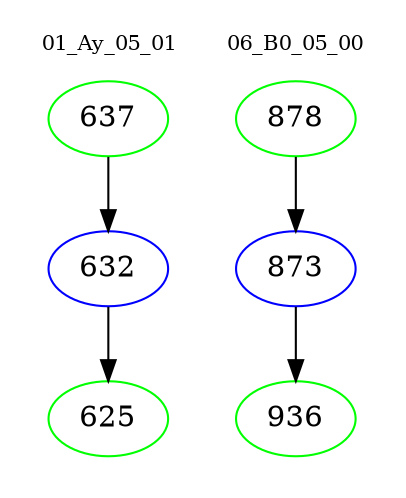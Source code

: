 digraph{
subgraph cluster_0 {
color = white
label = "01_Ay_05_01";
fontsize=10;
T0_637 [label="637", color="green"]
T0_637 -> T0_632 [color="black"]
T0_632 [label="632", color="blue"]
T0_632 -> T0_625 [color="black"]
T0_625 [label="625", color="green"]
}
subgraph cluster_1 {
color = white
label = "06_B0_05_00";
fontsize=10;
T1_878 [label="878", color="green"]
T1_878 -> T1_873 [color="black"]
T1_873 [label="873", color="blue"]
T1_873 -> T1_936 [color="black"]
T1_936 [label="936", color="green"]
}
}
